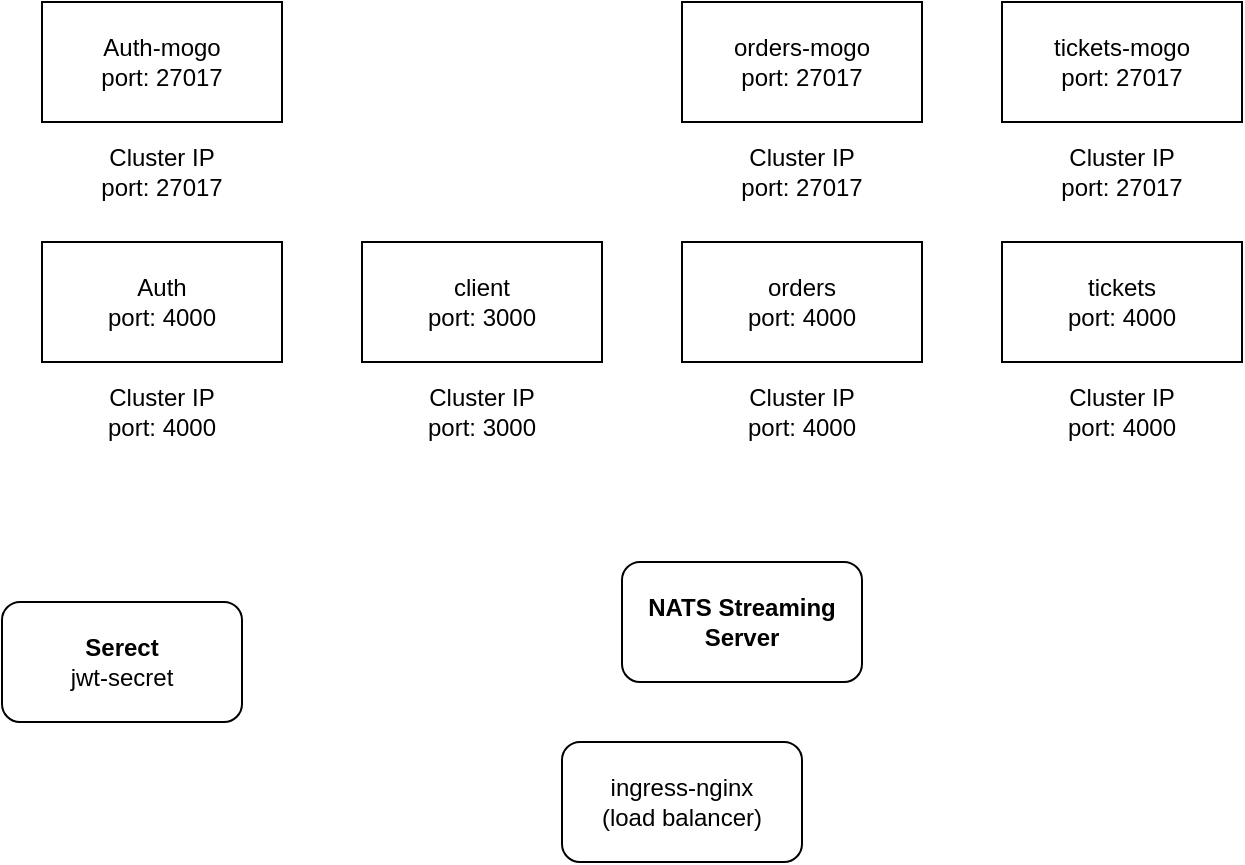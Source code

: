 <mxfile version="20.3.0" type="device"><diagram id="31b32b95-0358-9bc7-6ba0-a27c054ed1a7" name="Page-1"><mxGraphModel dx="868" dy="545" grid="1" gridSize="10" guides="1" tooltips="1" connect="1" arrows="1" fold="1" page="1" pageScale="1" pageWidth="827" pageHeight="1169" background="none" math="0" shadow="0"><root><mxCell id="0"/><mxCell id="1" parent="0"/><mxCell id="NgBDBwW-yQhM0yZ1TuIL-97" value="Auth&lt;br&gt;port: 4000" style="rounded=0;whiteSpace=wrap;html=1;" parent="1" vertex="1"><mxGeometry x="80" y="120" width="120" height="60" as="geometry"/></mxCell><mxCell id="NgBDBwW-yQhM0yZ1TuIL-99" value="Cluster IP&lt;br&gt;port: 4000" style="text;html=1;strokeColor=none;fillColor=none;align=center;verticalAlign=middle;whiteSpace=wrap;rounded=0;" parent="1" vertex="1"><mxGeometry x="80" y="180" width="120" height="50" as="geometry"/></mxCell><mxCell id="2oE0YoeiJz5wnLR5m_3Z-25" value="ingress-nginx&lt;br&gt;(load balancer)" style="rounded=1;whiteSpace=wrap;html=1;" parent="1" vertex="1"><mxGeometry x="340" y="370" width="120" height="60" as="geometry"/></mxCell><mxCell id="zwHWclUjbzj8Qxa8nQ5h-1" value="Auth-mogo&lt;br&gt;port: 27017" style="rounded=0;whiteSpace=wrap;html=1;" parent="1" vertex="1"><mxGeometry x="80" width="120" height="60" as="geometry"/></mxCell><mxCell id="zwHWclUjbzj8Qxa8nQ5h-2" value="Cluster IP&lt;br&gt;port: 27017" style="text;html=1;strokeColor=none;fillColor=none;align=center;verticalAlign=middle;whiteSpace=wrap;rounded=0;" parent="1" vertex="1"><mxGeometry x="80" y="60" width="120" height="50" as="geometry"/></mxCell><mxCell id="zwHWclUjbzj8Qxa8nQ5h-3" value="&lt;b&gt;Serect&lt;/b&gt;&lt;br&gt;jwt-secret" style="rounded=1;whiteSpace=wrap;html=1;" parent="1" vertex="1"><mxGeometry x="60" y="300" width="120" height="60" as="geometry"/></mxCell><mxCell id="HaWnwYXY-a-h8tHmWsTH-1" value="client&lt;br&gt;port: 3000" style="rounded=0;whiteSpace=wrap;html=1;" parent="1" vertex="1"><mxGeometry x="240" y="120" width="120" height="60" as="geometry"/></mxCell><mxCell id="HaWnwYXY-a-h8tHmWsTH-2" value="Cluster IP&lt;br&gt;port: 3000" style="text;html=1;strokeColor=none;fillColor=none;align=center;verticalAlign=middle;whiteSpace=wrap;rounded=0;" parent="1" vertex="1"><mxGeometry x="240" y="180" width="120" height="50" as="geometry"/></mxCell><mxCell id="RvPx1STUTPg5SfOPWerh-1" value="orders&lt;br&gt;port: 4000" style="rounded=0;whiteSpace=wrap;html=1;" vertex="1" parent="1"><mxGeometry x="400" y="120" width="120" height="60" as="geometry"/></mxCell><mxCell id="RvPx1STUTPg5SfOPWerh-2" value="orders-mogo&lt;br&gt;port: 27017" style="rounded=0;whiteSpace=wrap;html=1;" vertex="1" parent="1"><mxGeometry x="400" width="120" height="60" as="geometry"/></mxCell><mxCell id="RvPx1STUTPg5SfOPWerh-3" value="Cluster IP&lt;br&gt;port: 27017" style="text;html=1;strokeColor=none;fillColor=none;align=center;verticalAlign=middle;whiteSpace=wrap;rounded=0;" vertex="1" parent="1"><mxGeometry x="400" y="60" width="120" height="50" as="geometry"/></mxCell><mxCell id="RvPx1STUTPg5SfOPWerh-4" value="Cluster IP&lt;br&gt;port: 4000" style="text;html=1;strokeColor=none;fillColor=none;align=center;verticalAlign=middle;whiteSpace=wrap;rounded=0;" vertex="1" parent="1"><mxGeometry x="400" y="180" width="120" height="50" as="geometry"/></mxCell><mxCell id="RvPx1STUTPg5SfOPWerh-5" value="&lt;b&gt;NATS Streaming Server&lt;/b&gt;" style="rounded=1;whiteSpace=wrap;html=1;" vertex="1" parent="1"><mxGeometry x="370" y="280" width="120" height="60" as="geometry"/></mxCell><mxCell id="RvPx1STUTPg5SfOPWerh-6" value="tickets&lt;br&gt;port: 4000" style="rounded=0;whiteSpace=wrap;html=1;" vertex="1" parent="1"><mxGeometry x="560" y="120" width="120" height="60" as="geometry"/></mxCell><mxCell id="RvPx1STUTPg5SfOPWerh-7" value="Cluster IP&lt;br&gt;port: 4000" style="text;html=1;strokeColor=none;fillColor=none;align=center;verticalAlign=middle;whiteSpace=wrap;rounded=0;" vertex="1" parent="1"><mxGeometry x="560" y="180" width="120" height="50" as="geometry"/></mxCell><mxCell id="RvPx1STUTPg5SfOPWerh-8" value="tickets-mogo&lt;br&gt;port: 27017" style="rounded=0;whiteSpace=wrap;html=1;" vertex="1" parent="1"><mxGeometry x="560" width="120" height="60" as="geometry"/></mxCell><mxCell id="RvPx1STUTPg5SfOPWerh-9" value="Cluster IP&lt;br&gt;port: 27017" style="text;html=1;strokeColor=none;fillColor=none;align=center;verticalAlign=middle;whiteSpace=wrap;rounded=0;" vertex="1" parent="1"><mxGeometry x="560" y="60" width="120" height="50" as="geometry"/></mxCell></root></mxGraphModel></diagram></mxfile>
